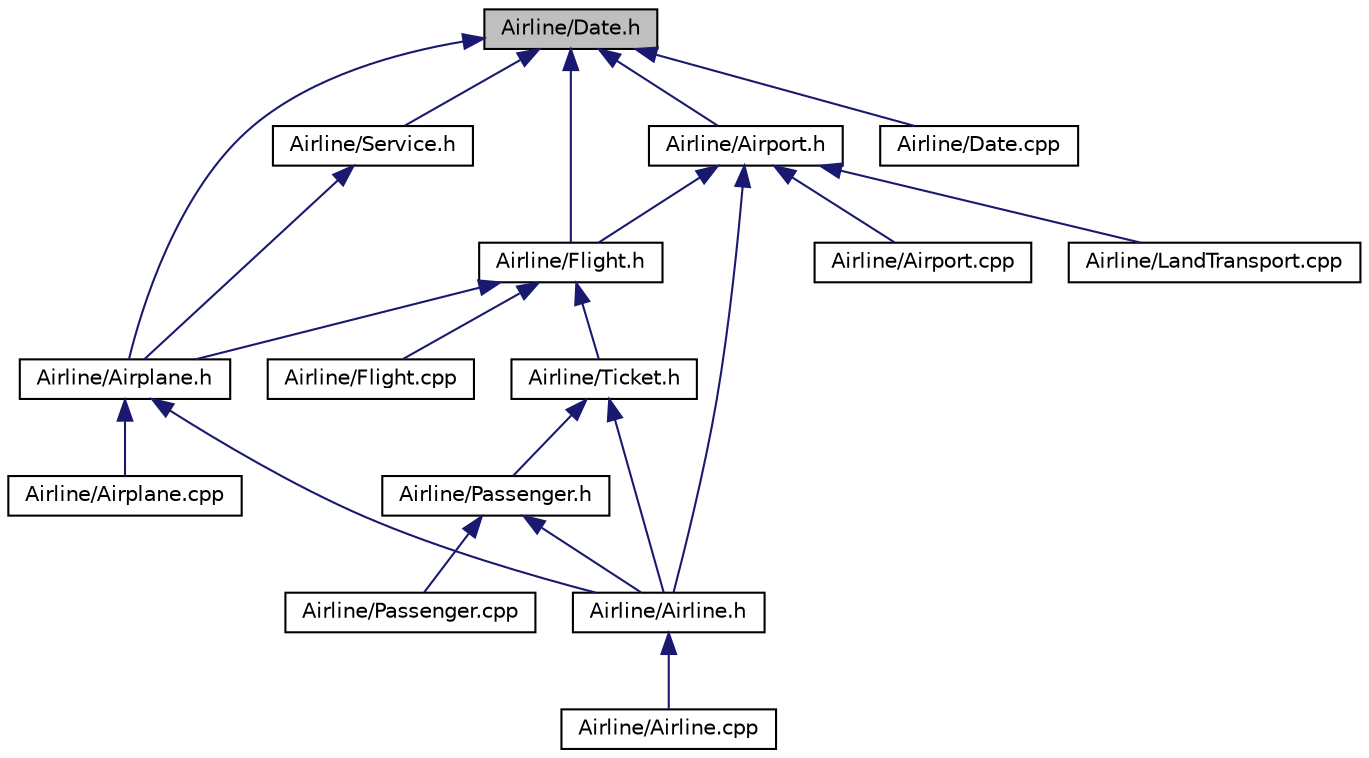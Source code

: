 digraph "Airline/Date.h"
{
 // LATEX_PDF_SIZE
  bgcolor="transparent";
  edge [fontname="Helvetica",fontsize="10",labelfontname="Helvetica",labelfontsize="10"];
  node [fontname="Helvetica",fontsize="10",shape=record];
  Node1 [label="Airline/Date.h",height=0.2,width=0.4,color="black", fillcolor="grey75", style="filled", fontcolor="black",tooltip=" "];
  Node1 -> Node2 [dir="back",color="midnightblue",fontsize="10",style="solid"];
  Node2 [label="Airline/Flight.h",height=0.2,width=0.4,color="black",URL="$Flight_8h.html",tooltip=" "];
  Node2 -> Node3 [dir="back",color="midnightblue",fontsize="10",style="solid"];
  Node3 [label="Airline/Airplane.h",height=0.2,width=0.4,color="black",URL="$Airplane_8h.html",tooltip=" "];
  Node3 -> Node4 [dir="back",color="midnightblue",fontsize="10",style="solid"];
  Node4 [label="Airline/Airline.h",height=0.2,width=0.4,color="black",URL="$Airline_8h.html",tooltip=" "];
  Node4 -> Node5 [dir="back",color="midnightblue",fontsize="10",style="solid"];
  Node5 [label="Airline/Airline.cpp",height=0.2,width=0.4,color="black",URL="$Airline_8cpp.html",tooltip=" "];
  Node3 -> Node6 [dir="back",color="midnightblue",fontsize="10",style="solid"];
  Node6 [label="Airline/Airplane.cpp",height=0.2,width=0.4,color="black",URL="$Airplane_8cpp.html",tooltip=" "];
  Node2 -> Node7 [dir="back",color="midnightblue",fontsize="10",style="solid"];
  Node7 [label="Airline/Ticket.h",height=0.2,width=0.4,color="black",URL="$Ticket_8h.html",tooltip=" "];
  Node7 -> Node4 [dir="back",color="midnightblue",fontsize="10",style="solid"];
  Node7 -> Node8 [dir="back",color="midnightblue",fontsize="10",style="solid"];
  Node8 [label="Airline/Passenger.h",height=0.2,width=0.4,color="black",URL="$Passenger_8h.html",tooltip=" "];
  Node8 -> Node4 [dir="back",color="midnightblue",fontsize="10",style="solid"];
  Node8 -> Node9 [dir="back",color="midnightblue",fontsize="10",style="solid"];
  Node9 [label="Airline/Passenger.cpp",height=0.2,width=0.4,color="black",URL="$Passenger_8cpp.html",tooltip=" "];
  Node2 -> Node10 [dir="back",color="midnightblue",fontsize="10",style="solid"];
  Node10 [label="Airline/Flight.cpp",height=0.2,width=0.4,color="black",URL="$Flight_8cpp.html",tooltip=" "];
  Node1 -> Node11 [dir="back",color="midnightblue",fontsize="10",style="solid"];
  Node11 [label="Airline/Airport.h",height=0.2,width=0.4,color="black",URL="$Airport_8h.html",tooltip=" "];
  Node11 -> Node2 [dir="back",color="midnightblue",fontsize="10",style="solid"];
  Node11 -> Node4 [dir="back",color="midnightblue",fontsize="10",style="solid"];
  Node11 -> Node12 [dir="back",color="midnightblue",fontsize="10",style="solid"];
  Node12 [label="Airline/Airport.cpp",height=0.2,width=0.4,color="black",URL="$Airport_8cpp.html",tooltip=" "];
  Node11 -> Node13 [dir="back",color="midnightblue",fontsize="10",style="solid"];
  Node13 [label="Airline/LandTransport.cpp",height=0.2,width=0.4,color="black",URL="$LandTransport_8cpp.html",tooltip=" "];
  Node1 -> Node14 [dir="back",color="midnightblue",fontsize="10",style="solid"];
  Node14 [label="Airline/Service.h",height=0.2,width=0.4,color="black",URL="$Service_8h.html",tooltip=" "];
  Node14 -> Node3 [dir="back",color="midnightblue",fontsize="10",style="solid"];
  Node1 -> Node3 [dir="back",color="midnightblue",fontsize="10",style="solid"];
  Node1 -> Node15 [dir="back",color="midnightblue",fontsize="10",style="solid"];
  Node15 [label="Airline/Date.cpp",height=0.2,width=0.4,color="black",URL="$Date_8cpp.html",tooltip=" "];
}
